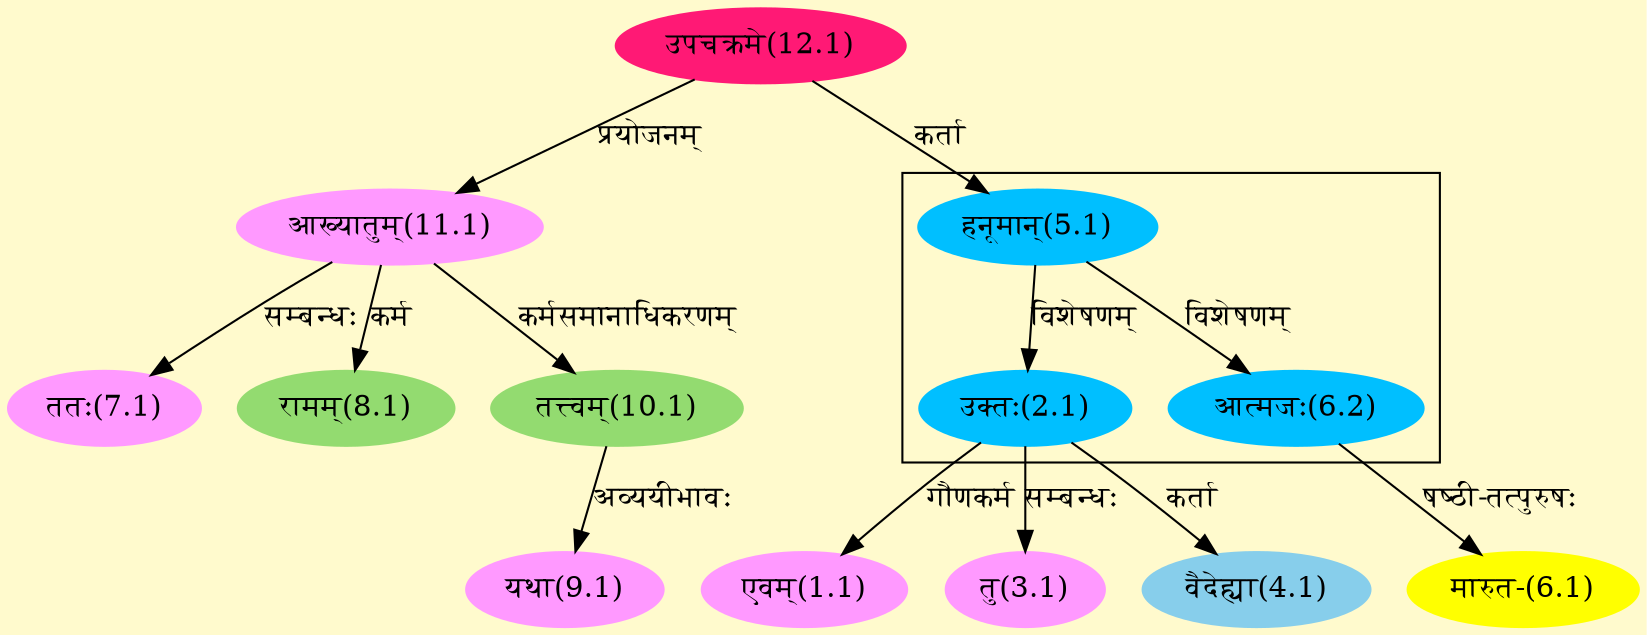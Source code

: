 digraph G{
rankdir=BT;
 compound=true;
 bgcolor="lemonchiffon1";

subgraph cluster_1{
Node2_1 [style=filled, color="#00BFFF" label = "उक्तः(2.1)"]
Node5_1 [style=filled, color="#00BFFF" label = "हनूमान्(5.1)"]
Node6_2 [style=filled, color="#00BFFF" label = "आत्मजः(6.2)"]

}
Node1_1 [style=filled, color="#FF99FF" label = "एवम्(1.1)"]
Node2_1 [style=filled, color="#00BFFF" label = "उक्तः(2.1)"]
Node3_1 [style=filled, color="#FF99FF" label = "तु(3.1)"]
Node4_1 [style=filled, color="#87CEEB" label = "वैदेह्या(4.1)"]
Node5_1 [style=filled, color="#00BFFF" label = "हनूमान्(5.1)"]
Node12_1 [style=filled, color="#FF1975" label = "उपचक्रमे(12.1)"]
Node6_1 [style=filled, color="#FFFF00" label = "मारुत-(6.1)"]
Node6_2 [style=filled, color="#00BFFF" label = "आत्मजः(6.2)"]
Node7_1 [style=filled, color="#FF99FF" label = "ततः(7.1)"]
Node11_1 [style=filled, color="#FF99FF" label = "आख्यातुम्(11.1)"]
Node8_1 [style=filled, color="#93DB70" label = "रामम्(8.1)"]
Node9_1 [style=filled, color="#FF99FF" label = "यथा(9.1)"]
Node10_1 [style=filled, color="#93DB70" label = "तत्त्वम्(10.1)"]
/* Start of Relations section */

Node1_1 -> Node2_1 [  label="गौणकर्म"  dir="back" ]
Node2_1 -> Node5_1 [  label="विशेषणम्"  dir="back" ]
Node3_1 -> Node2_1 [  label="सम्बन्धः"  dir="back" ]
Node4_1 -> Node2_1 [  label="कर्ता"  dir="back" ]
Node5_1 -> Node12_1 [  label="कर्ता"  dir="back" ]
Node6_1 -> Node6_2 [  label="षष्ठी-तत्पुरुषः"  dir="back" ]
Node6_2 -> Node5_1 [  label="विशेषणम्"  dir="back" ]
Node7_1 -> Node11_1 [  label="सम्बन्धः"  dir="back" ]
Node8_1 -> Node11_1 [  label="कर्म"  dir="back" ]
Node9_1 -> Node10_1 [  label="अव्ययीभावः"  dir="back" ]
Node10_1 -> Node11_1 [  label="कर्मसमानाधिकरणम्"  dir="back" ]
Node11_1 -> Node12_1 [  label="प्रयोजनम्"  dir="back" ]
}

